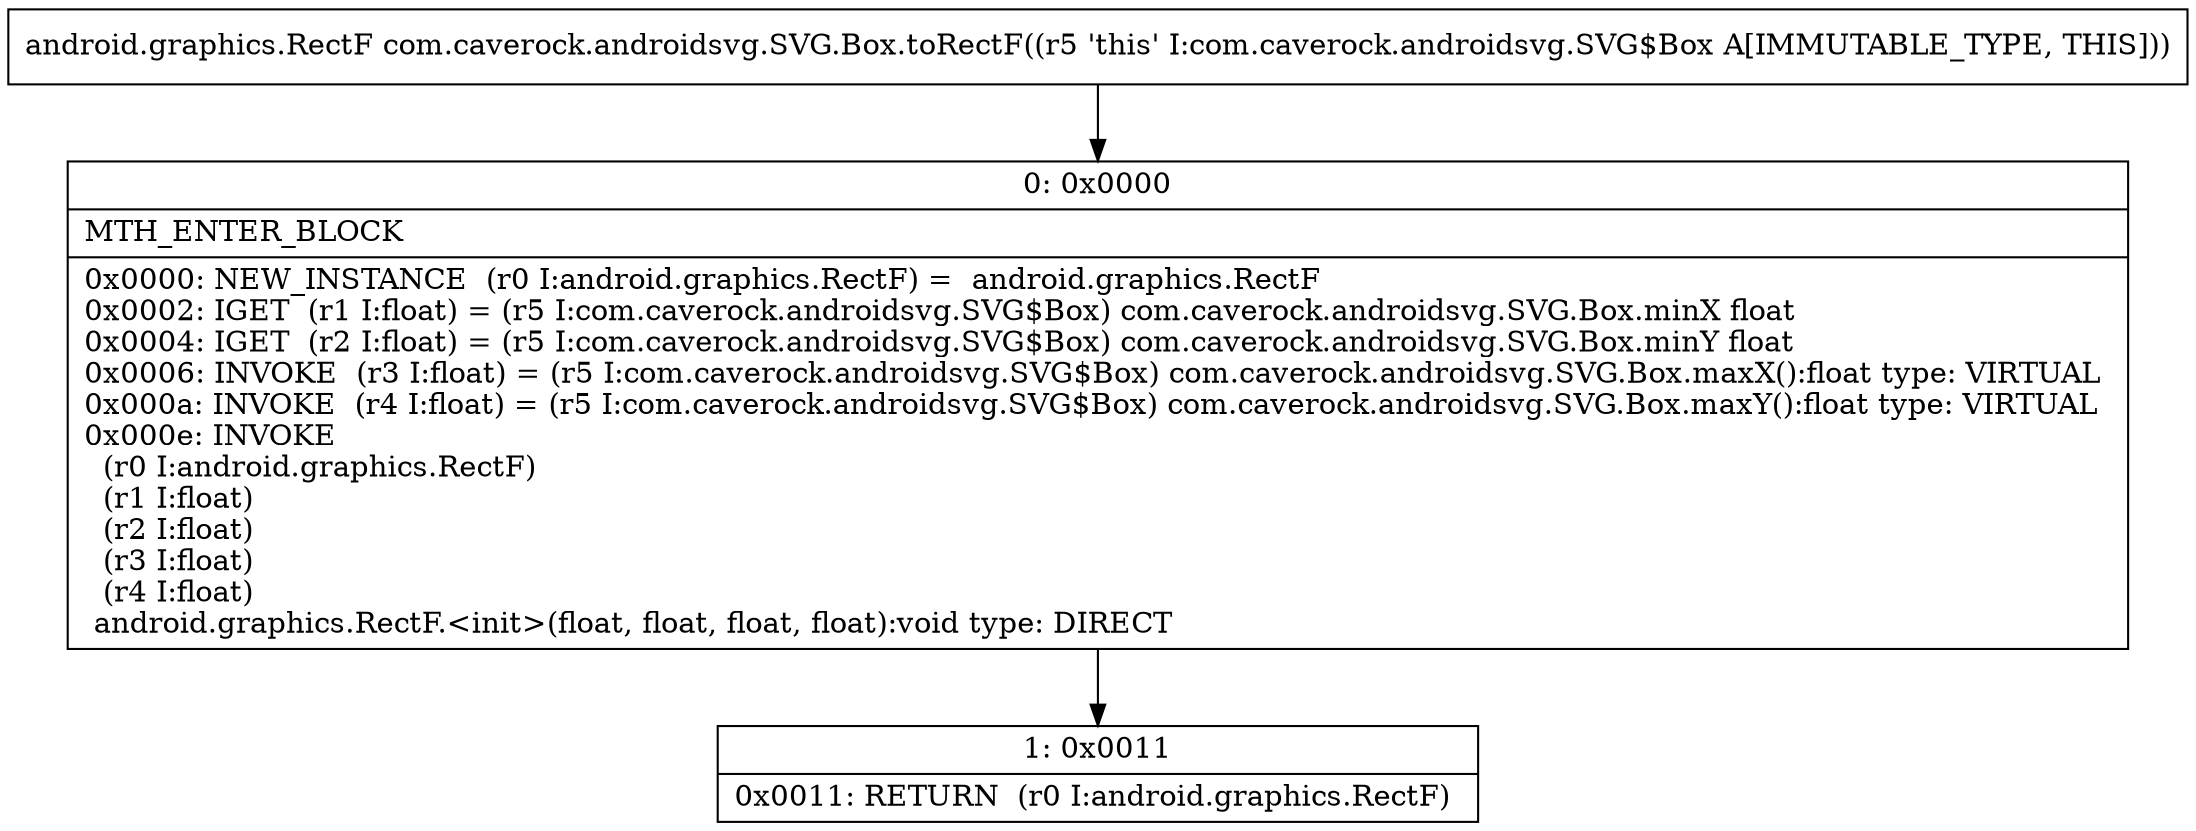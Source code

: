 digraph "CFG forcom.caverock.androidsvg.SVG.Box.toRectF()Landroid\/graphics\/RectF;" {
Node_0 [shape=record,label="{0\:\ 0x0000|MTH_ENTER_BLOCK\l|0x0000: NEW_INSTANCE  (r0 I:android.graphics.RectF) =  android.graphics.RectF \l0x0002: IGET  (r1 I:float) = (r5 I:com.caverock.androidsvg.SVG$Box) com.caverock.androidsvg.SVG.Box.minX float \l0x0004: IGET  (r2 I:float) = (r5 I:com.caverock.androidsvg.SVG$Box) com.caverock.androidsvg.SVG.Box.minY float \l0x0006: INVOKE  (r3 I:float) = (r5 I:com.caverock.androidsvg.SVG$Box) com.caverock.androidsvg.SVG.Box.maxX():float type: VIRTUAL \l0x000a: INVOKE  (r4 I:float) = (r5 I:com.caverock.androidsvg.SVG$Box) com.caverock.androidsvg.SVG.Box.maxY():float type: VIRTUAL \l0x000e: INVOKE  \l  (r0 I:android.graphics.RectF)\l  (r1 I:float)\l  (r2 I:float)\l  (r3 I:float)\l  (r4 I:float)\l android.graphics.RectF.\<init\>(float, float, float, float):void type: DIRECT \l}"];
Node_1 [shape=record,label="{1\:\ 0x0011|0x0011: RETURN  (r0 I:android.graphics.RectF) \l}"];
MethodNode[shape=record,label="{android.graphics.RectF com.caverock.androidsvg.SVG.Box.toRectF((r5 'this' I:com.caverock.androidsvg.SVG$Box A[IMMUTABLE_TYPE, THIS])) }"];
MethodNode -> Node_0;
Node_0 -> Node_1;
}

